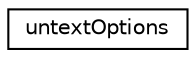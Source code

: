 digraph "Graphical Class Hierarchy"
{
  edge [fontname="Helvetica",fontsize="10",labelfontname="Helvetica",labelfontsize="10"];
  node [fontname="Helvetica",fontsize="10",shape=record];
  rankdir="LR";
  Node1 [label="untextOptions",height=0.2,width=0.4,color="black", fillcolor="white", style="filled",URL="$structuntextOptions.html"];
}
